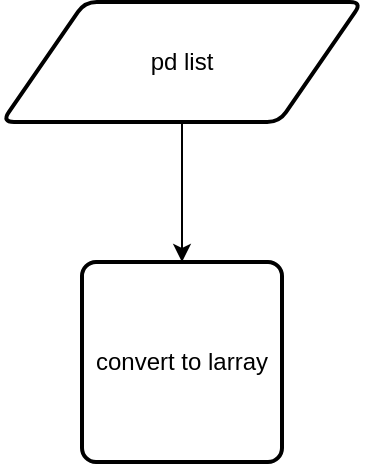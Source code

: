 <mxfile version="25.0.1">
  <diagram name="Pagina-1" id="MSt7Ko1GTdT15unDJ1DS">
    <mxGraphModel dx="983" dy="719" grid="1" gridSize="10" guides="1" tooltips="1" connect="1" arrows="1" fold="1" page="1" pageScale="1" pageWidth="827" pageHeight="1169" math="0" shadow="0">
      <root>
        <mxCell id="0" />
        <mxCell id="1" parent="0" />
        <mxCell id="xmIRTHlWbywXLuNlffwJ-3" style="edgeStyle=orthogonalEdgeStyle;rounded=0;orthogonalLoop=1;jettySize=auto;html=1;entryX=0.5;entryY=0;entryDx=0;entryDy=0;" edge="1" parent="1" source="xmIRTHlWbywXLuNlffwJ-1" target="xmIRTHlWbywXLuNlffwJ-2">
          <mxGeometry relative="1" as="geometry" />
        </mxCell>
        <mxCell id="xmIRTHlWbywXLuNlffwJ-1" value="pd list" style="shape=parallelogram;html=1;strokeWidth=2;perimeter=parallelogramPerimeter;whiteSpace=wrap;rounded=1;arcSize=12;size=0.23;" vertex="1" parent="1">
          <mxGeometry x="330" y="110" width="180" height="60" as="geometry" />
        </mxCell>
        <mxCell id="xmIRTHlWbywXLuNlffwJ-2" value="convert to larray" style="rounded=1;whiteSpace=wrap;html=1;absoluteArcSize=1;arcSize=14;strokeWidth=2;" vertex="1" parent="1">
          <mxGeometry x="370" y="240" width="100" height="100" as="geometry" />
        </mxCell>
      </root>
    </mxGraphModel>
  </diagram>
</mxfile>
